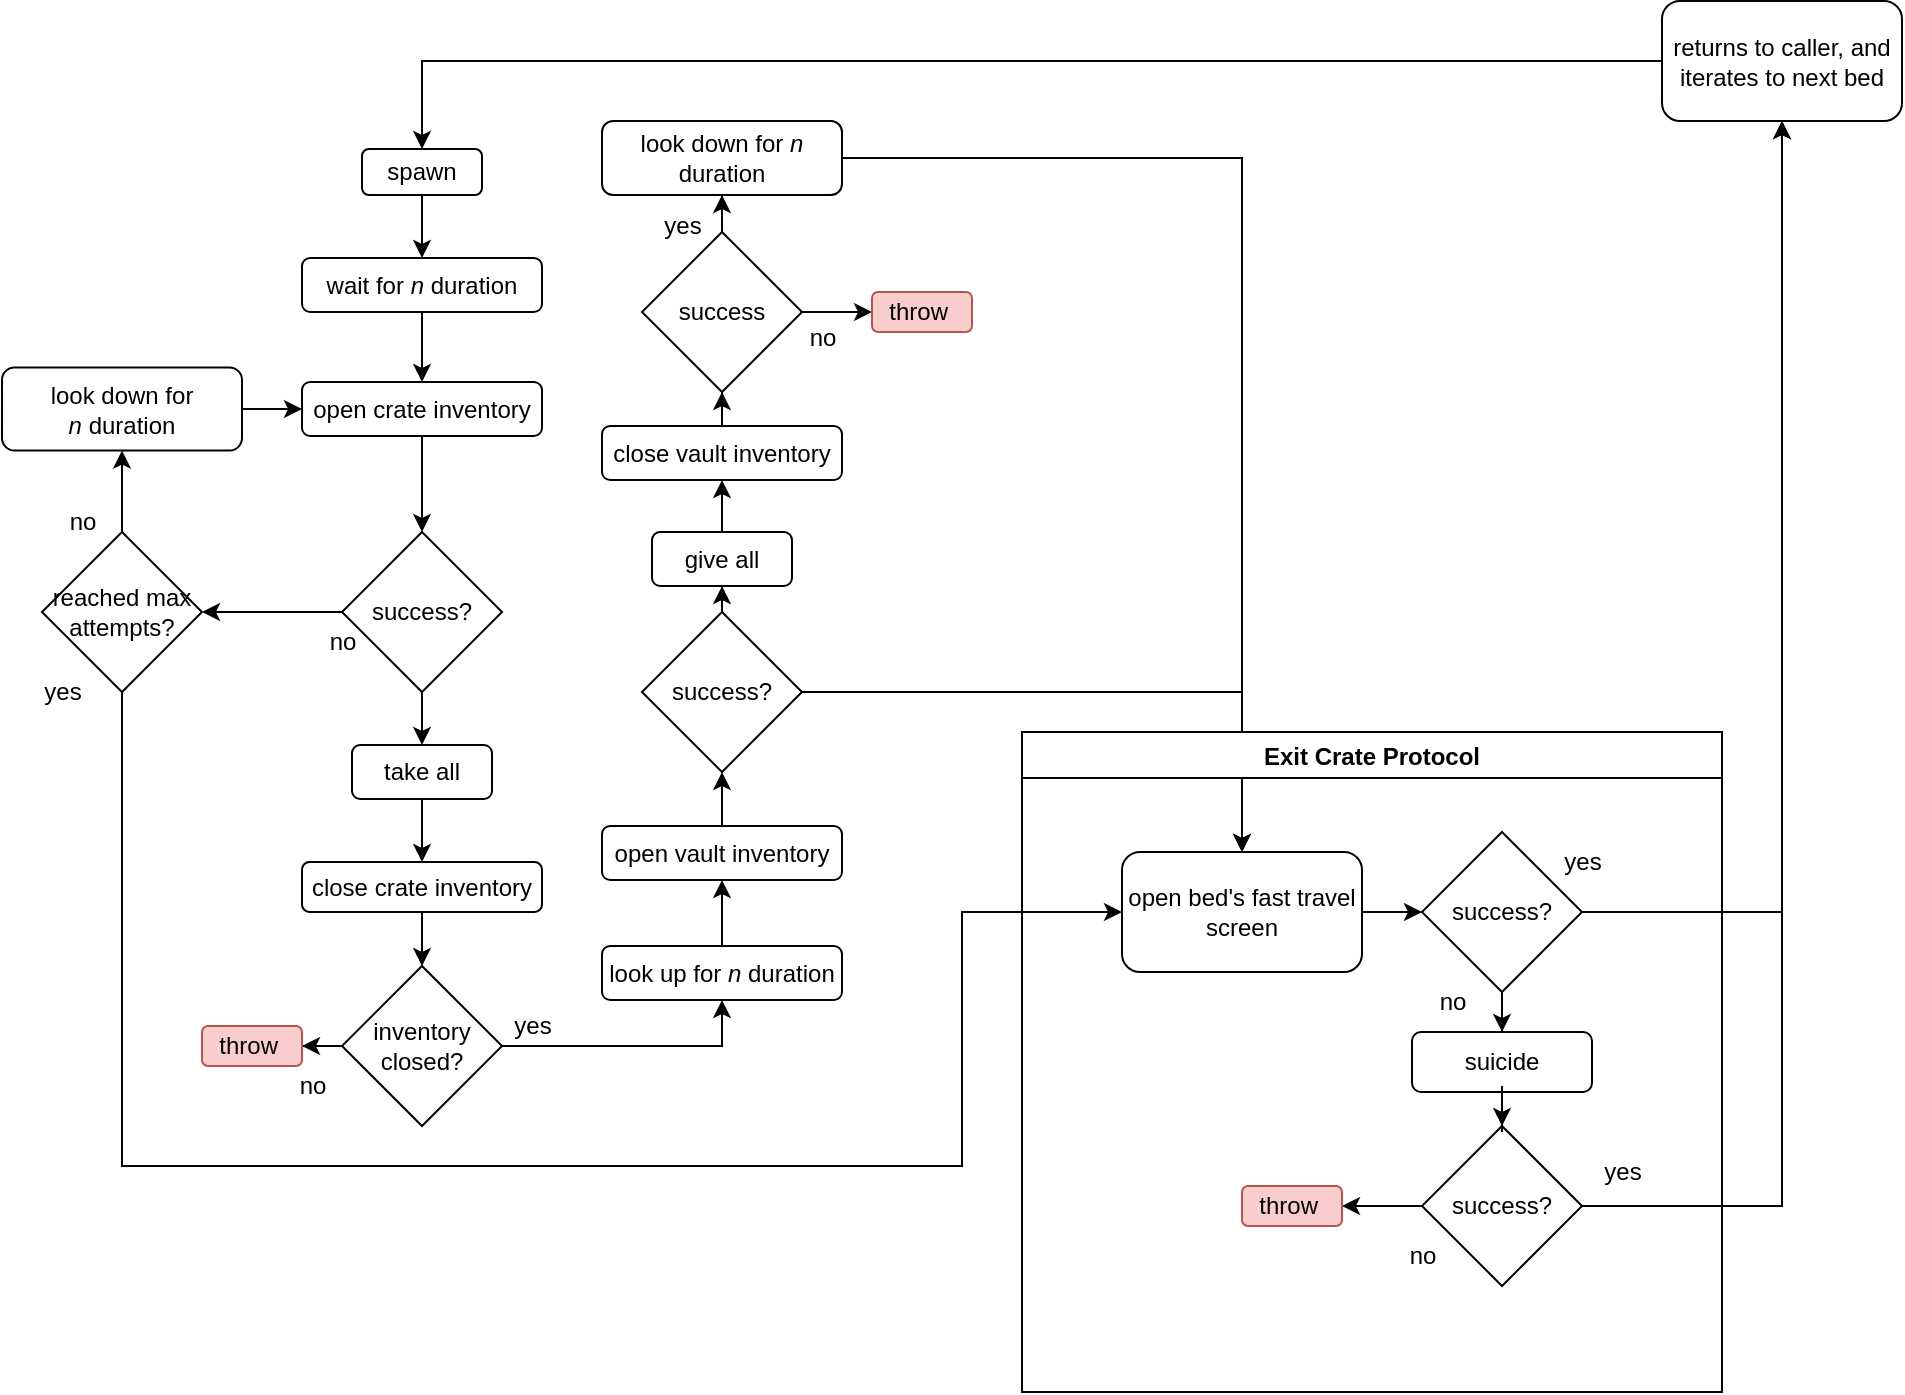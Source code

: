 <mxfile version="20.2.3" type="device"><diagram id="6a731a19-8d31-9384-78a2-239565b7b9f0" name="Page-1"><mxGraphModel dx="982" dy="583" grid="1" gridSize="10" guides="1" tooltips="1" connect="1" arrows="1" fold="1" page="1" pageScale="1" pageWidth="1169" pageHeight="827" background="none" math="0" shadow="0"><root><mxCell id="0"/><mxCell id="1" parent="0"/><mxCell id="4tyjD_kFY3prVDXf551r-80" style="edgeStyle=orthogonalEdgeStyle;rounded=0;orthogonalLoop=1;jettySize=auto;html=1;entryX=0.5;entryY=0;entryDx=0;entryDy=0;" parent="1" source="4tyjD_kFY3prVDXf551r-55" target="4tyjD_kFY3prVDXf551r-56" edge="1"><mxGeometry relative="1" as="geometry"/></mxCell><mxCell id="4tyjD_kFY3prVDXf551r-55" value="spawn" style="rounded=1;whiteSpace=wrap;html=1;" parent="1" vertex="1"><mxGeometry x="280" y="121.5" width="60" height="23" as="geometry"/></mxCell><mxCell id="4tyjD_kFY3prVDXf551r-81" style="edgeStyle=orthogonalEdgeStyle;rounded=0;orthogonalLoop=1;jettySize=auto;html=1;entryX=0.5;entryY=0;entryDx=0;entryDy=0;" parent="1" source="4tyjD_kFY3prVDXf551r-56" target="4tyjD_kFY3prVDXf551r-57" edge="1"><mxGeometry relative="1" as="geometry"/></mxCell><mxCell id="4tyjD_kFY3prVDXf551r-56" value="wait for&amp;nbsp;&lt;i&gt;n &lt;/i&gt;duration" style="rounded=1;whiteSpace=wrap;html=1;" parent="1" vertex="1"><mxGeometry x="250" y="176" width="120" height="27" as="geometry"/></mxCell><mxCell id="4tyjD_kFY3prVDXf551r-65" style="edgeStyle=orthogonalEdgeStyle;rounded=0;orthogonalLoop=1;jettySize=auto;html=1;entryX=0.5;entryY=0;entryDx=0;entryDy=0;" parent="1" source="4tyjD_kFY3prVDXf551r-57" target="4tyjD_kFY3prVDXf551r-58" edge="1"><mxGeometry relative="1" as="geometry"/></mxCell><mxCell id="4tyjD_kFY3prVDXf551r-57" value="open crate inventory" style="rounded=1;whiteSpace=wrap;html=1;" parent="1" vertex="1"><mxGeometry x="250" y="238" width="120" height="27" as="geometry"/></mxCell><mxCell id="4tyjD_kFY3prVDXf551r-62" style="edgeStyle=orthogonalEdgeStyle;rounded=0;orthogonalLoop=1;jettySize=auto;html=1;entryX=1;entryY=0.5;entryDx=0;entryDy=0;" parent="1" source="4tyjD_kFY3prVDXf551r-58" target="4tyjD_kFY3prVDXf551r-61" edge="1"><mxGeometry relative="1" as="geometry"/></mxCell><mxCell id="4tyjD_kFY3prVDXf551r-71" style="edgeStyle=orthogonalEdgeStyle;rounded=0;orthogonalLoop=1;jettySize=auto;html=1;entryX=0.5;entryY=0;entryDx=0;entryDy=0;" parent="1" source="4tyjD_kFY3prVDXf551r-58" target="4tyjD_kFY3prVDXf551r-70" edge="1"><mxGeometry relative="1" as="geometry"/></mxCell><mxCell id="4tyjD_kFY3prVDXf551r-58" value="success?" style="rhombus;whiteSpace=wrap;html=1;" parent="1" vertex="1"><mxGeometry x="270" y="313" width="80" height="80" as="geometry"/></mxCell><mxCell id="4tyjD_kFY3prVDXf551r-64" style="edgeStyle=orthogonalEdgeStyle;rounded=0;orthogonalLoop=1;jettySize=auto;html=1;entryX=0;entryY=0.5;entryDx=0;entryDy=0;" parent="1" source="4tyjD_kFY3prVDXf551r-60" target="4tyjD_kFY3prVDXf551r-57" edge="1"><mxGeometry relative="1" as="geometry"/></mxCell><mxCell id="4tyjD_kFY3prVDXf551r-60" value="look down for &lt;i&gt;n&lt;/i&gt;&amp;nbsp;duration" style="rounded=1;whiteSpace=wrap;html=1;" parent="1" vertex="1"><mxGeometry x="100" y="230.75" width="120" height="41.5" as="geometry"/></mxCell><mxCell id="4tyjD_kFY3prVDXf551r-63" style="edgeStyle=orthogonalEdgeStyle;rounded=0;orthogonalLoop=1;jettySize=auto;html=1;entryX=0.5;entryY=1;entryDx=0;entryDy=0;" parent="1" source="4tyjD_kFY3prVDXf551r-61" target="4tyjD_kFY3prVDXf551r-60" edge="1"><mxGeometry relative="1" as="geometry"/></mxCell><mxCell id="4tyjD_kFY3prVDXf551r-140" style="edgeStyle=orthogonalEdgeStyle;rounded=0;orthogonalLoop=1;jettySize=auto;html=1;entryX=0;entryY=0.5;entryDx=0;entryDy=0;" parent="1" source="4tyjD_kFY3prVDXf551r-61" target="4tyjD_kFY3prVDXf551r-107" edge="1"><mxGeometry relative="1" as="geometry"><Array as="points"><mxPoint x="160" y="630"/><mxPoint x="580" y="630"/><mxPoint x="580" y="503"/></Array></mxGeometry></mxCell><mxCell id="4tyjD_kFY3prVDXf551r-61" value="reached max attempts?" style="rhombus;whiteSpace=wrap;html=1;" parent="1" vertex="1"><mxGeometry x="120" y="313" width="80" height="80" as="geometry"/></mxCell><mxCell id="4tyjD_kFY3prVDXf551r-67" value="yes" style="text;html=1;align=center;verticalAlign=middle;resizable=0;points=[];autosize=1;strokeColor=none;fillColor=none;" parent="1" vertex="1"><mxGeometry x="110" y="378" width="40" height="30" as="geometry"/></mxCell><mxCell id="4tyjD_kFY3prVDXf551r-68" value="no" style="text;html=1;align=center;verticalAlign=middle;resizable=0;points=[];autosize=1;strokeColor=none;fillColor=none;" parent="1" vertex="1"><mxGeometry x="120" y="293" width="40" height="30" as="geometry"/></mxCell><mxCell id="4tyjD_kFY3prVDXf551r-69" value="no" style="text;html=1;align=center;verticalAlign=middle;resizable=0;points=[];autosize=1;strokeColor=none;fillColor=none;" parent="1" vertex="1"><mxGeometry x="250" y="353" width="40" height="30" as="geometry"/></mxCell><mxCell id="4tyjD_kFY3prVDXf551r-73" style="edgeStyle=orthogonalEdgeStyle;rounded=0;orthogonalLoop=1;jettySize=auto;html=1;entryX=0.5;entryY=0;entryDx=0;entryDy=0;" parent="1" source="4tyjD_kFY3prVDXf551r-70" target="4tyjD_kFY3prVDXf551r-72" edge="1"><mxGeometry relative="1" as="geometry"/></mxCell><mxCell id="4tyjD_kFY3prVDXf551r-70" value="take all" style="rounded=1;whiteSpace=wrap;html=1;" parent="1" vertex="1"><mxGeometry x="275" y="419.5" width="70" height="27" as="geometry"/></mxCell><mxCell id="4tyjD_kFY3prVDXf551r-75" style="edgeStyle=orthogonalEdgeStyle;rounded=0;orthogonalLoop=1;jettySize=auto;html=1;entryX=0.5;entryY=0;entryDx=0;entryDy=0;" parent="1" source="4tyjD_kFY3prVDXf551r-72" target="4tyjD_kFY3prVDXf551r-74" edge="1"><mxGeometry relative="1" as="geometry"/></mxCell><mxCell id="4tyjD_kFY3prVDXf551r-72" value="close crate inventory" style="rounded=1;whiteSpace=wrap;html=1;" parent="1" vertex="1"><mxGeometry x="250" y="478" width="120" height="25" as="geometry"/></mxCell><mxCell id="4tyjD_kFY3prVDXf551r-77" style="edgeStyle=orthogonalEdgeStyle;rounded=0;orthogonalLoop=1;jettySize=auto;html=1;entryX=1;entryY=0.5;entryDx=0;entryDy=0;" parent="1" source="4tyjD_kFY3prVDXf551r-74" target="4tyjD_kFY3prVDXf551r-76" edge="1"><mxGeometry relative="1" as="geometry"/></mxCell><mxCell id="4tyjD_kFY3prVDXf551r-137" style="edgeStyle=orthogonalEdgeStyle;rounded=0;orthogonalLoop=1;jettySize=auto;html=1;entryX=0.5;entryY=1;entryDx=0;entryDy=0;" parent="1" source="4tyjD_kFY3prVDXf551r-74" target="4tyjD_kFY3prVDXf551r-82" edge="1"><mxGeometry relative="1" as="geometry"/></mxCell><mxCell id="4tyjD_kFY3prVDXf551r-74" value="inventory closed?" style="rhombus;whiteSpace=wrap;html=1;" parent="1" vertex="1"><mxGeometry x="270" y="530" width="80" height="80" as="geometry"/></mxCell><mxCell id="4tyjD_kFY3prVDXf551r-76" value="throw&amp;nbsp;" style="rounded=1;whiteSpace=wrap;html=1;fillColor=#f8cecc;strokeColor=#b85450;" parent="1" vertex="1"><mxGeometry x="200" y="560" width="50" height="20" as="geometry"/></mxCell><mxCell id="4tyjD_kFY3prVDXf551r-78" value="no" style="text;html=1;align=center;verticalAlign=middle;resizable=0;points=[];autosize=1;strokeColor=none;fillColor=none;" parent="1" vertex="1"><mxGeometry x="235" y="575" width="40" height="30" as="geometry"/></mxCell><mxCell id="4tyjD_kFY3prVDXf551r-86" style="edgeStyle=orthogonalEdgeStyle;rounded=0;orthogonalLoop=1;jettySize=auto;html=1;entryX=0.5;entryY=1;entryDx=0;entryDy=0;" parent="1" source="4tyjD_kFY3prVDXf551r-82" target="4tyjD_kFY3prVDXf551r-85" edge="1"><mxGeometry relative="1" as="geometry"/></mxCell><mxCell id="4tyjD_kFY3prVDXf551r-82" value="look up for &lt;i&gt;n &lt;/i&gt;duration" style="rounded=1;whiteSpace=wrap;html=1;" parent="1" vertex="1"><mxGeometry x="400" y="520" width="120" height="27" as="geometry"/></mxCell><mxCell id="4tyjD_kFY3prVDXf551r-84" value="yes" style="text;html=1;align=center;verticalAlign=middle;resizable=0;points=[];autosize=1;strokeColor=none;fillColor=none;" parent="1" vertex="1"><mxGeometry x="345" y="545" width="40" height="30" as="geometry"/></mxCell><mxCell id="4tyjD_kFY3prVDXf551r-88" style="edgeStyle=orthogonalEdgeStyle;rounded=0;orthogonalLoop=1;jettySize=auto;html=1;entryX=0.5;entryY=1;entryDx=0;entryDy=0;" parent="1" source="4tyjD_kFY3prVDXf551r-85" target="4tyjD_kFY3prVDXf551r-87" edge="1"><mxGeometry relative="1" as="geometry"/></mxCell><mxCell id="4tyjD_kFY3prVDXf551r-85" value="open vault inventory" style="rounded=1;whiteSpace=wrap;html=1;" parent="1" vertex="1"><mxGeometry x="400" y="460" width="120" height="27" as="geometry"/></mxCell><mxCell id="4tyjD_kFY3prVDXf551r-90" style="edgeStyle=orthogonalEdgeStyle;rounded=0;orthogonalLoop=1;jettySize=auto;html=1;entryX=0.5;entryY=1;entryDx=0;entryDy=0;" parent="1" source="4tyjD_kFY3prVDXf551r-87" target="4tyjD_kFY3prVDXf551r-91" edge="1"><mxGeometry relative="1" as="geometry"><mxPoint x="460" y="483" as="targetPoint"/></mxGeometry></mxCell><mxCell id="4tyjD_kFY3prVDXf551r-136" style="edgeStyle=orthogonalEdgeStyle;rounded=0;orthogonalLoop=1;jettySize=auto;html=1;entryX=0.5;entryY=0;entryDx=0;entryDy=0;" parent="1" source="4tyjD_kFY3prVDXf551r-87" target="4tyjD_kFY3prVDXf551r-107" edge="1"><mxGeometry relative="1" as="geometry"/></mxCell><mxCell id="4tyjD_kFY3prVDXf551r-87" value="success?" style="rhombus;whiteSpace=wrap;html=1;" parent="1" vertex="1"><mxGeometry x="420" y="353" width="80" height="80" as="geometry"/></mxCell><mxCell id="4tyjD_kFY3prVDXf551r-93" style="edgeStyle=orthogonalEdgeStyle;rounded=0;orthogonalLoop=1;jettySize=auto;html=1;entryX=0.5;entryY=1;entryDx=0;entryDy=0;" parent="1" source="4tyjD_kFY3prVDXf551r-91" target="4tyjD_kFY3prVDXf551r-92" edge="1"><mxGeometry relative="1" as="geometry"/></mxCell><mxCell id="4tyjD_kFY3prVDXf551r-91" value="give all" style="rounded=1;whiteSpace=wrap;html=1;" parent="1" vertex="1"><mxGeometry x="425" y="313" width="70" height="27" as="geometry"/></mxCell><mxCell id="4tyjD_kFY3prVDXf551r-97" style="edgeStyle=orthogonalEdgeStyle;rounded=0;orthogonalLoop=1;jettySize=auto;html=1;entryX=0.5;entryY=1;entryDx=0;entryDy=0;" parent="1" source="4tyjD_kFY3prVDXf551r-92" target="4tyjD_kFY3prVDXf551r-94" edge="1"><mxGeometry relative="1" as="geometry"/></mxCell><mxCell id="4tyjD_kFY3prVDXf551r-92" value="close vault inventory" style="rounded=1;whiteSpace=wrap;html=1;" parent="1" vertex="1"><mxGeometry x="400" y="260" width="120" height="27" as="geometry"/></mxCell><mxCell id="4tyjD_kFY3prVDXf551r-104" style="edgeStyle=orthogonalEdgeStyle;rounded=0;orthogonalLoop=1;jettySize=auto;html=1;entryX=0.5;entryY=1;entryDx=0;entryDy=0;" parent="1" source="4tyjD_kFY3prVDXf551r-94" target="4tyjD_kFY3prVDXf551r-103" edge="1"><mxGeometry relative="1" as="geometry"/></mxCell><mxCell id="4tyjD_kFY3prVDXf551r-135" style="edgeStyle=orthogonalEdgeStyle;rounded=0;orthogonalLoop=1;jettySize=auto;html=1;entryX=0;entryY=0.5;entryDx=0;entryDy=0;" parent="1" source="4tyjD_kFY3prVDXf551r-94" target="4tyjD_kFY3prVDXf551r-134" edge="1"><mxGeometry relative="1" as="geometry"/></mxCell><mxCell id="4tyjD_kFY3prVDXf551r-94" value="success" style="rhombus;whiteSpace=wrap;html=1;" parent="1" vertex="1"><mxGeometry x="420" y="163" width="80" height="80" as="geometry"/></mxCell><mxCell id="4tyjD_kFY3prVDXf551r-129" style="edgeStyle=orthogonalEdgeStyle;rounded=0;orthogonalLoop=1;jettySize=auto;html=1;entryX=0.5;entryY=0;entryDx=0;entryDy=0;" parent="1" source="4tyjD_kFY3prVDXf551r-103" target="4tyjD_kFY3prVDXf551r-107" edge="1"><mxGeometry relative="1" as="geometry"/></mxCell><mxCell id="4tyjD_kFY3prVDXf551r-103" value="look down for &lt;i&gt;n &lt;/i&gt;duration" style="rounded=1;whiteSpace=wrap;html=1;" parent="1" vertex="1"><mxGeometry x="400" y="107.5" width="120" height="37" as="geometry"/></mxCell><mxCell id="4tyjD_kFY3prVDXf551r-105" value="yes" style="text;html=1;align=center;verticalAlign=middle;resizable=0;points=[];autosize=1;strokeColor=none;fillColor=none;" parent="1" vertex="1"><mxGeometry x="420" y="144.5" width="40" height="30" as="geometry"/></mxCell><mxCell id="4tyjD_kFY3prVDXf551r-106" value="no" style="text;html=1;align=center;verticalAlign=middle;resizable=0;points=[];autosize=1;strokeColor=none;fillColor=none;" parent="1" vertex="1"><mxGeometry x="490" y="200.75" width="40" height="30" as="geometry"/></mxCell><mxCell id="4tyjD_kFY3prVDXf551r-118" style="edgeStyle=orthogonalEdgeStyle;rounded=0;orthogonalLoop=1;jettySize=auto;html=1;entryX=0.5;entryY=0;entryDx=0;entryDy=0;" parent="1" source="4tyjD_kFY3prVDXf551r-116" target="4tyjD_kFY3prVDXf551r-55" edge="1"><mxGeometry relative="1" as="geometry"/></mxCell><mxCell id="4tyjD_kFY3prVDXf551r-116" value="returns to caller, and iterates to next bed" style="rounded=1;whiteSpace=wrap;html=1;" parent="1" vertex="1"><mxGeometry x="930" y="47.5" width="120" height="60" as="geometry"/></mxCell><mxCell id="4tyjD_kFY3prVDXf551r-128" value="Exit Crate Protocol" style="swimlane;" parent="1" vertex="1"><mxGeometry x="610" y="413" width="350" height="330" as="geometry"><mxRectangle x="610" y="413" width="150" height="30" as="alternateBounds"/></mxGeometry></mxCell><mxCell id="4tyjD_kFY3prVDXf551r-107" value="open bed's fast travel screen" style="rounded=1;whiteSpace=wrap;html=1;" parent="4tyjD_kFY3prVDXf551r-128" vertex="1"><mxGeometry x="50" y="60" width="120" height="60" as="geometry"/></mxCell><mxCell id="4tyjD_kFY3prVDXf551r-109" value="success?" style="rhombus;whiteSpace=wrap;html=1;" parent="4tyjD_kFY3prVDXf551r-128" vertex="1"><mxGeometry x="200" y="50" width="80" height="80" as="geometry"/></mxCell><mxCell id="4tyjD_kFY3prVDXf551r-114" style="edgeStyle=orthogonalEdgeStyle;rounded=0;orthogonalLoop=1;jettySize=auto;html=1;entryX=0;entryY=0.5;entryDx=0;entryDy=0;" parent="4tyjD_kFY3prVDXf551r-128" source="4tyjD_kFY3prVDXf551r-107" target="4tyjD_kFY3prVDXf551r-109" edge="1"><mxGeometry relative="1" as="geometry"/></mxCell><mxCell id="4tyjD_kFY3prVDXf551r-121" value="suicide" style="rounded=1;whiteSpace=wrap;html=1;" parent="4tyjD_kFY3prVDXf551r-128" vertex="1"><mxGeometry x="195" y="150" width="90" height="30" as="geometry"/></mxCell><mxCell id="4tyjD_kFY3prVDXf551r-120" style="edgeStyle=orthogonalEdgeStyle;rounded=0;orthogonalLoop=1;jettySize=auto;html=1;entryX=0.5;entryY=0;entryDx=0;entryDy=0;" parent="4tyjD_kFY3prVDXf551r-128" source="4tyjD_kFY3prVDXf551r-109" target="4tyjD_kFY3prVDXf551r-121" edge="1"><mxGeometry relative="1" as="geometry"><mxPoint x="240" y="160" as="targetPoint"/></mxGeometry></mxCell><mxCell id="4tyjD_kFY3prVDXf551r-142" style="edgeStyle=orthogonalEdgeStyle;rounded=0;orthogonalLoop=1;jettySize=auto;html=1;entryX=1;entryY=0.5;entryDx=0;entryDy=0;" parent="4tyjD_kFY3prVDXf551r-128" source="4tyjD_kFY3prVDXf551r-122" target="4tyjD_kFY3prVDXf551r-141" edge="1"><mxGeometry relative="1" as="geometry"/></mxCell><mxCell id="4tyjD_kFY3prVDXf551r-122" value="success?" style="rhombus;whiteSpace=wrap;html=1;" parent="4tyjD_kFY3prVDXf551r-128" vertex="1"><mxGeometry x="200" y="197" width="80" height="80" as="geometry"/></mxCell><mxCell id="4tyjD_kFY3prVDXf551r-123" style="edgeStyle=orthogonalEdgeStyle;rounded=0;orthogonalLoop=1;jettySize=auto;html=1;entryX=0.5;entryY=0;entryDx=0;entryDy=0;" parent="4tyjD_kFY3prVDXf551r-128" source="4tyjD_kFY3prVDXf551r-121" target="4tyjD_kFY3prVDXf551r-122" edge="1"><mxGeometry relative="1" as="geometry"/></mxCell><mxCell id="4tyjD_kFY3prVDXf551r-125" value="no" style="text;html=1;align=center;verticalAlign=middle;resizable=0;points=[];autosize=1;strokeColor=none;fillColor=none;" parent="4tyjD_kFY3prVDXf551r-128" vertex="1"><mxGeometry x="180" y="247" width="40" height="30" as="geometry"/></mxCell><mxCell id="4tyjD_kFY3prVDXf551r-127" value="yes" style="text;html=1;align=center;verticalAlign=middle;resizable=0;points=[];autosize=1;strokeColor=none;fillColor=none;" parent="4tyjD_kFY3prVDXf551r-128" vertex="1"><mxGeometry x="280" y="205" width="40" height="30" as="geometry"/></mxCell><mxCell id="4tyjD_kFY3prVDXf551r-141" value="throw&amp;nbsp;" style="rounded=1;whiteSpace=wrap;html=1;fillColor=#f8cecc;strokeColor=#b85450;" parent="4tyjD_kFY3prVDXf551r-128" vertex="1"><mxGeometry x="110" y="227" width="50" height="20" as="geometry"/></mxCell><mxCell id="3ezcc0dV7xfBJ1rroFbG-1" value="yes" style="text;html=1;align=center;verticalAlign=middle;resizable=0;points=[];autosize=1;strokeColor=none;fillColor=none;" vertex="1" parent="4tyjD_kFY3prVDXf551r-128"><mxGeometry x="260" y="50" width="40" height="30" as="geometry"/></mxCell><mxCell id="3ezcc0dV7xfBJ1rroFbG-3" value="no" style="text;html=1;align=center;verticalAlign=middle;resizable=0;points=[];autosize=1;strokeColor=none;fillColor=none;" vertex="1" parent="4tyjD_kFY3prVDXf551r-128"><mxGeometry x="195" y="120" width="40" height="30" as="geometry"/></mxCell><mxCell id="4tyjD_kFY3prVDXf551r-134" value="throw&amp;nbsp;" style="rounded=1;whiteSpace=wrap;html=1;fillColor=#f8cecc;strokeColor=#b85450;" parent="1" vertex="1"><mxGeometry x="535" y="193" width="50" height="20" as="geometry"/></mxCell><mxCell id="4tyjD_kFY3prVDXf551r-139" style="edgeStyle=orthogonalEdgeStyle;rounded=0;orthogonalLoop=1;jettySize=auto;html=1;" parent="1" source="4tyjD_kFY3prVDXf551r-122" target="4tyjD_kFY3prVDXf551r-116" edge="1"><mxGeometry relative="1" as="geometry"/></mxCell><mxCell id="3ezcc0dV7xfBJ1rroFbG-2" style="edgeStyle=orthogonalEdgeStyle;rounded=0;orthogonalLoop=1;jettySize=auto;html=1;entryX=0.5;entryY=1;entryDx=0;entryDy=0;" edge="1" parent="1" source="4tyjD_kFY3prVDXf551r-109" target="4tyjD_kFY3prVDXf551r-116"><mxGeometry relative="1" as="geometry"><mxPoint x="1000" y="130" as="targetPoint"/></mxGeometry></mxCell></root></mxGraphModel></diagram></mxfile>